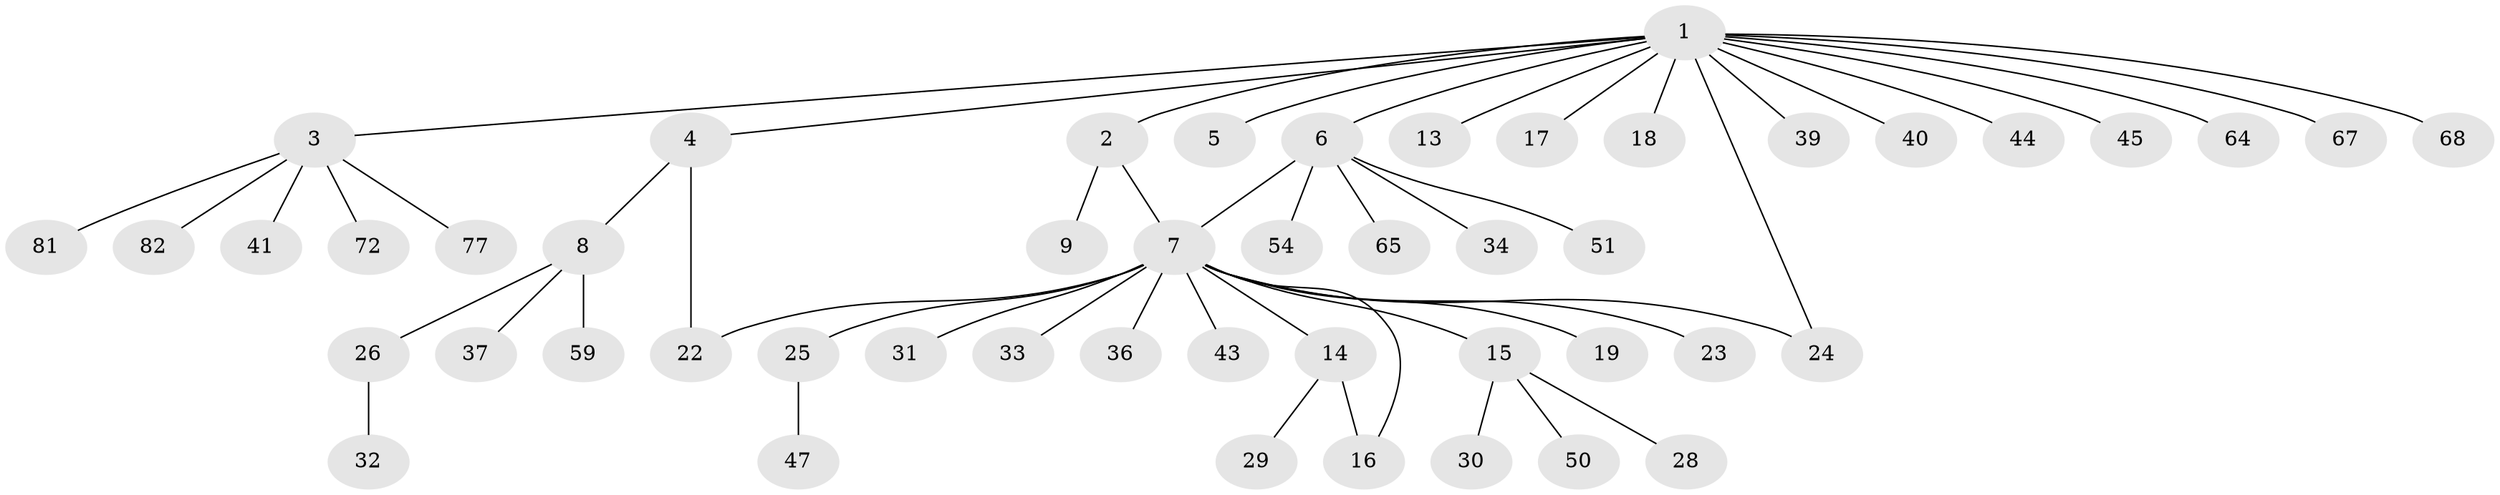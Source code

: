 // original degree distribution, {16: 0.012048192771084338, 3: 0.0963855421686747, 6: 0.03614457831325301, 1: 0.6144578313253012, 14: 0.012048192771084338, 4: 0.012048192771084338, 7: 0.012048192771084338, 5: 0.024096385542168676, 2: 0.18072289156626506}
// Generated by graph-tools (version 1.1) at 2025/18/03/04/25 18:18:13]
// undirected, 49 vertices, 52 edges
graph export_dot {
graph [start="1"]
  node [color=gray90,style=filled];
  1;
  2;
  3;
  4;
  5;
  6;
  7 [super="+48+57+70+69+60+12+38+35+21+11+10"];
  8;
  9;
  13;
  14;
  15 [super="+27"];
  16;
  17;
  18;
  19;
  22 [super="+80+49"];
  23 [super="+61"];
  24;
  25;
  26;
  28;
  29;
  30;
  31;
  32 [super="+58"];
  33;
  34;
  36 [super="+71"];
  37;
  39;
  40 [super="+42"];
  41;
  43 [super="+56+46"];
  44;
  45;
  47;
  50;
  51;
  54;
  59;
  64;
  65 [super="+73"];
  67;
  68;
  72;
  77;
  81;
  82;
  1 -- 2;
  1 -- 3;
  1 -- 4;
  1 -- 5;
  1 -- 6;
  1 -- 13;
  1 -- 17;
  1 -- 18;
  1 -- 24;
  1 -- 39;
  1 -- 40;
  1 -- 44;
  1 -- 45;
  1 -- 64;
  1 -- 67;
  1 -- 68;
  2 -- 7;
  2 -- 9;
  3 -- 41;
  3 -- 72;
  3 -- 77;
  3 -- 81;
  3 -- 82;
  4 -- 8;
  4 -- 22;
  6 -- 34;
  6 -- 51;
  6 -- 54;
  6 -- 65;
  6 -- 7;
  7 -- 23;
  7 -- 36;
  7 -- 24;
  7 -- 25;
  7 -- 43;
  7 -- 31;
  7 -- 19;
  7 -- 15;
  7 -- 16;
  7 -- 33;
  7 -- 22 [weight=2];
  7 -- 14;
  8 -- 26;
  8 -- 37;
  8 -- 59;
  14 -- 16;
  14 -- 29;
  15 -- 28;
  15 -- 30;
  15 -- 50;
  25 -- 47;
  26 -- 32;
}
